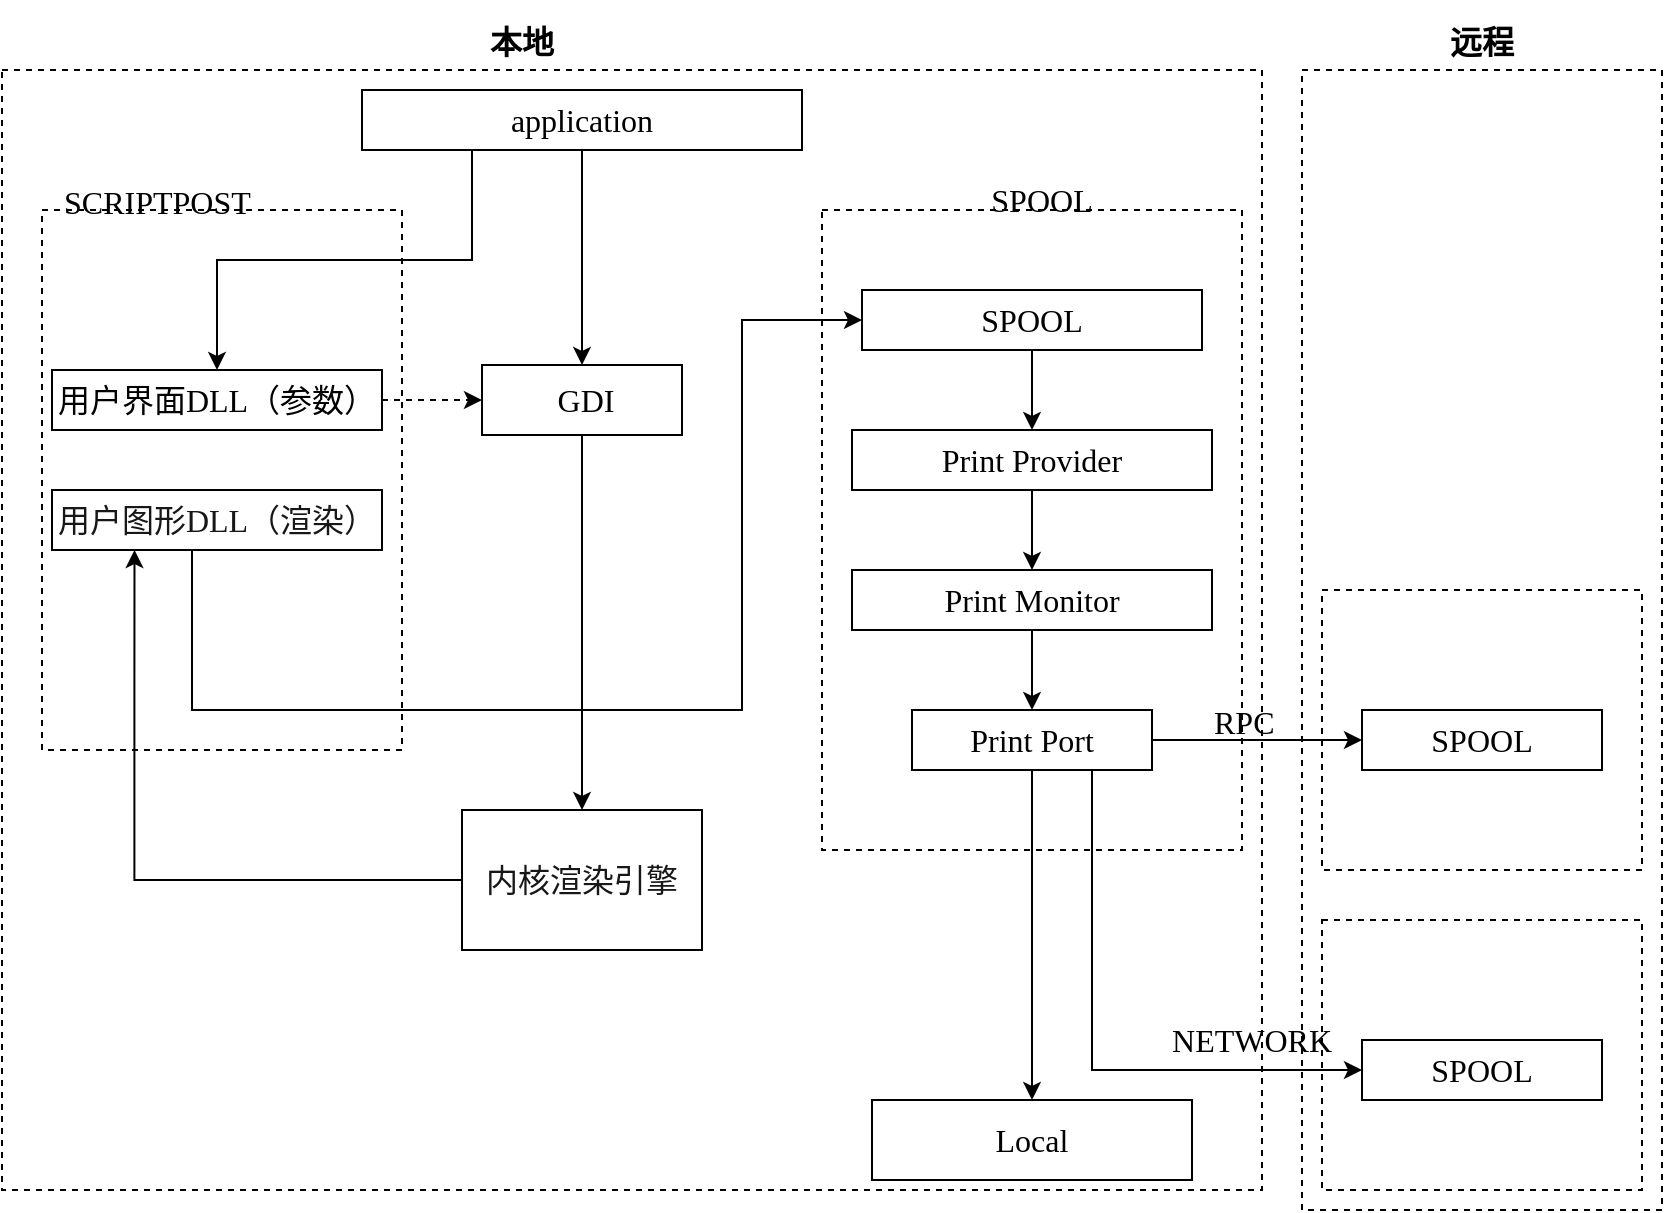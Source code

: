 <mxfile version="20.4.0" type="github">
  <diagram id="Hg01c8yL0vzKY2bh_a4h" name="第 1 页">
    <mxGraphModel dx="1483" dy="1996" grid="1" gridSize="10" guides="1" tooltips="1" connect="1" arrows="1" fold="1" page="1" pageScale="1" pageWidth="827" pageHeight="1169" math="0" shadow="0">
      <root>
        <mxCell id="0" />
        <mxCell id="1" parent="0" />
        <mxCell id="ICSgazTlzsJLQmgzwEMn-56" value="" style="rounded=0;whiteSpace=wrap;html=1;dashed=1;strokeWidth=1;fontColor=#000000;fillColor=none;fontFamily=Tahoma;fontStyle=0;fontSize=16;" vertex="1" parent="1">
          <mxGeometry x="720" y="10" width="180" height="570" as="geometry" />
        </mxCell>
        <mxCell id="ICSgazTlzsJLQmgzwEMn-52" value="" style="rounded=0;whiteSpace=wrap;html=1;strokeWidth=1;fontColor=#000000;fillColor=none;dashed=1;fontFamily=Tahoma;fontStyle=0;fontSize=16;" vertex="1" parent="1">
          <mxGeometry x="70" y="10" width="630" height="560" as="geometry" />
        </mxCell>
        <mxCell id="ICSgazTlzsJLQmgzwEMn-19" style="edgeStyle=orthogonalEdgeStyle;rounded=0;orthogonalLoop=1;jettySize=auto;html=1;exitX=0.25;exitY=1;exitDx=0;exitDy=0;entryX=0.5;entryY=0;entryDx=0;entryDy=0;fontColor=#000000;fontFamily=Tahoma;fontStyle=0;fontSize=16;" edge="1" parent="1" source="ICSgazTlzsJLQmgzwEMn-2" target="ICSgazTlzsJLQmgzwEMn-14">
          <mxGeometry relative="1" as="geometry" />
        </mxCell>
        <mxCell id="ICSgazTlzsJLQmgzwEMn-2" value="application" style="rounded=0;whiteSpace=wrap;html=1;fontFamily=Tahoma;fontStyle=0;fontSize=16;" vertex="1" parent="1">
          <mxGeometry x="250" y="20" width="220" height="30" as="geometry" />
        </mxCell>
        <mxCell id="ICSgazTlzsJLQmgzwEMn-68" style="edgeStyle=orthogonalEdgeStyle;rounded=0;orthogonalLoop=1;jettySize=auto;html=1;entryX=0.5;entryY=0;entryDx=0;entryDy=0;fontFamily=Tahoma;fontSize=16;fontColor=#000000;" edge="1" parent="1" source="ICSgazTlzsJLQmgzwEMn-3" target="ICSgazTlzsJLQmgzwEMn-6">
          <mxGeometry relative="1" as="geometry" />
        </mxCell>
        <mxCell id="ICSgazTlzsJLQmgzwEMn-3" value="&amp;nbsp;GDI" style="rounded=0;whiteSpace=wrap;html=1;fontSize=16;fontFamily=Tahoma;fontStyle=0" vertex="1" parent="1">
          <mxGeometry x="310" y="157.5" width="100" height="35" as="geometry" />
        </mxCell>
        <mxCell id="ICSgazTlzsJLQmgzwEMn-5" value="" style="endArrow=classic;html=1;rounded=0;entryX=0.5;entryY=0;entryDx=0;entryDy=0;fontFamily=Tahoma;fontStyle=0;fontSize=16;" edge="1" parent="1" source="ICSgazTlzsJLQmgzwEMn-2" target="ICSgazTlzsJLQmgzwEMn-3">
          <mxGeometry width="50" height="50" relative="1" as="geometry">
            <mxPoint x="360" y="220" as="sourcePoint" />
            <mxPoint x="360" y="240.711" as="targetPoint" />
          </mxGeometry>
        </mxCell>
        <mxCell id="ICSgazTlzsJLQmgzwEMn-53" style="edgeStyle=orthogonalEdgeStyle;rounded=0;orthogonalLoop=1;jettySize=auto;html=1;exitX=0;exitY=0.5;exitDx=0;exitDy=0;entryX=0.25;entryY=1;entryDx=0;entryDy=0;fontColor=#000000;fontFamily=Tahoma;fontStyle=0;fontSize=16;" edge="1" parent="1" source="ICSgazTlzsJLQmgzwEMn-6" target="ICSgazTlzsJLQmgzwEMn-15">
          <mxGeometry relative="1" as="geometry" />
        </mxCell>
        <mxCell id="ICSgazTlzsJLQmgzwEMn-6" value="&lt;div style=&quot;text-align: start; font-size: 16px;&quot;&gt;&lt;font color=&quot;#171717&quot; style=&quot;font-size: 16px;&quot;&gt;&lt;span style=&quot;font-size: 16px; background-color: rgb(255, 255, 255);&quot;&gt;&lt;span style=&quot;font-size: 16px;&quot;&gt;内核渲染引擎&lt;/span&gt;&lt;/span&gt;&lt;/font&gt;&lt;/div&gt;" style="rounded=0;whiteSpace=wrap;html=1;fontFamily=Tahoma;fontStyle=0;fontSize=16;" vertex="1" parent="1">
          <mxGeometry x="300" y="380" width="120" height="70" as="geometry" />
        </mxCell>
        <mxCell id="ICSgazTlzsJLQmgzwEMn-11" value="" style="rounded=0;whiteSpace=wrap;html=1;dashed=1;fillColor=none;fontFamily=Tahoma;fontStyle=0;fontSize=16;" vertex="1" parent="1">
          <mxGeometry x="90" y="80" width="180" height="270" as="geometry" />
        </mxCell>
        <mxCell id="ICSgazTlzsJLQmgzwEMn-59" style="edgeStyle=orthogonalEdgeStyle;rounded=0;orthogonalLoop=1;jettySize=auto;html=1;entryX=0;entryY=0.5;entryDx=0;entryDy=0;fontColor=#000000;dashed=1;fontFamily=Tahoma;fontStyle=0;fontSize=16;" edge="1" parent="1" source="ICSgazTlzsJLQmgzwEMn-14" target="ICSgazTlzsJLQmgzwEMn-3">
          <mxGeometry relative="1" as="geometry" />
        </mxCell>
        <mxCell id="ICSgazTlzsJLQmgzwEMn-14" value="&lt;font color=&quot;#000000&quot; style=&quot;font-size: 16px;&quot;&gt;&lt;span style=&quot;font-size: 16px; text-align: start; background-color: rgb(255, 255, 255);&quot;&gt;用户界面DLL（参数）&lt;/span&gt;&lt;/font&gt;" style="rounded=0;whiteSpace=wrap;html=1;fillColor=none;fontFamily=Tahoma;fontStyle=0;fontSize=16;" vertex="1" parent="1">
          <mxGeometry x="95" y="160" width="165" height="30" as="geometry" />
        </mxCell>
        <mxCell id="ICSgazTlzsJLQmgzwEMn-22" style="edgeStyle=orthogonalEdgeStyle;rounded=0;orthogonalLoop=1;jettySize=auto;html=1;entryX=0;entryY=0.5;entryDx=0;entryDy=0;fontColor=#000000;fontFamily=Tahoma;fontStyle=0;fontSize=16;" edge="1" parent="1" source="ICSgazTlzsJLQmgzwEMn-15" target="ICSgazTlzsJLQmgzwEMn-20">
          <mxGeometry relative="1" as="geometry">
            <Array as="points">
              <mxPoint x="165" y="330" />
              <mxPoint x="440" y="330" />
              <mxPoint x="440" y="135" />
            </Array>
          </mxGeometry>
        </mxCell>
        <mxCell id="ICSgazTlzsJLQmgzwEMn-15" value="&lt;div style=&quot;text-align: start; font-size: 16px;&quot;&gt;&lt;font color=&quot;#171717&quot; style=&quot;font-size: 16px;&quot;&gt;&lt;span style=&quot;font-size: 16px; background-color: rgb(255, 255, 255);&quot;&gt;用户图形DLL（渲染）&lt;/span&gt;&lt;/font&gt;&lt;/div&gt;" style="rounded=0;whiteSpace=wrap;html=1;fillColor=none;fontFamily=Tahoma;fontStyle=0;fontSize=16;" vertex="1" parent="1">
          <mxGeometry x="95" y="220" width="165" height="30" as="geometry" />
        </mxCell>
        <mxCell id="ICSgazTlzsJLQmgzwEMn-18" value="SCRIPTPOST" style="text;strokeColor=none;fillColor=none;align=left;verticalAlign=middle;spacingLeft=4;spacingRight=4;overflow=hidden;points=[[0,0.5],[1,0.5]];portConstraint=eastwest;rotatable=0;fontColor=#000000;fontFamily=Tahoma;fontStyle=0;fontSize=16;" vertex="1" parent="1">
          <mxGeometry x="95" y="60" width="115" height="30" as="geometry" />
        </mxCell>
        <mxCell id="ICSgazTlzsJLQmgzwEMn-29" style="edgeStyle=orthogonalEdgeStyle;rounded=0;orthogonalLoop=1;jettySize=auto;html=1;exitX=0.5;exitY=1;exitDx=0;exitDy=0;entryX=0.5;entryY=0;entryDx=0;entryDy=0;fontColor=#000000;fontFamily=Tahoma;fontStyle=0;fontSize=16;" edge="1" parent="1" source="ICSgazTlzsJLQmgzwEMn-20" target="ICSgazTlzsJLQmgzwEMn-21">
          <mxGeometry relative="1" as="geometry" />
        </mxCell>
        <mxCell id="ICSgazTlzsJLQmgzwEMn-20" value="SPOOL" style="rounded=0;whiteSpace=wrap;html=1;fontColor=#000000;fillColor=none;fontFamily=Tahoma;fontStyle=0;fontSize=16;" vertex="1" parent="1">
          <mxGeometry x="500" y="120" width="170" height="30" as="geometry" />
        </mxCell>
        <mxCell id="ICSgazTlzsJLQmgzwEMn-30" style="edgeStyle=orthogonalEdgeStyle;rounded=0;orthogonalLoop=1;jettySize=auto;html=1;exitX=0.5;exitY=1;exitDx=0;exitDy=0;entryX=0.5;entryY=0;entryDx=0;entryDy=0;fontColor=#000000;fontFamily=Tahoma;fontStyle=0;fontSize=16;" edge="1" parent="1" source="ICSgazTlzsJLQmgzwEMn-21" target="ICSgazTlzsJLQmgzwEMn-28">
          <mxGeometry relative="1" as="geometry" />
        </mxCell>
        <mxCell id="ICSgazTlzsJLQmgzwEMn-21" value="Print Provider" style="rounded=0;whiteSpace=wrap;html=1;fontColor=#000000;fillColor=none;fontFamily=Tahoma;fontStyle=0;fontSize=16;" vertex="1" parent="1">
          <mxGeometry x="495" y="190" width="180" height="30" as="geometry" />
        </mxCell>
        <mxCell id="ICSgazTlzsJLQmgzwEMn-32" value="" style="edgeStyle=orthogonalEdgeStyle;rounded=0;orthogonalLoop=1;jettySize=auto;html=1;fontColor=#000000;fontFamily=Tahoma;fontStyle=0;fontSize=16;" edge="1" parent="1" source="ICSgazTlzsJLQmgzwEMn-28" target="ICSgazTlzsJLQmgzwEMn-31">
          <mxGeometry relative="1" as="geometry" />
        </mxCell>
        <mxCell id="ICSgazTlzsJLQmgzwEMn-28" value="Print Monitor" style="rounded=0;whiteSpace=wrap;html=1;strokeWidth=1;fontColor=#000000;fillColor=none;fontFamily=Tahoma;fontStyle=0;fontSize=16;" vertex="1" parent="1">
          <mxGeometry x="495" y="260" width="180" height="30" as="geometry" />
        </mxCell>
        <mxCell id="ICSgazTlzsJLQmgzwEMn-36" style="edgeStyle=orthogonalEdgeStyle;rounded=0;orthogonalLoop=1;jettySize=auto;html=1;exitX=1;exitY=0.5;exitDx=0;exitDy=0;fontColor=#000000;fontFamily=Tahoma;fontStyle=0;fontSize=16;" edge="1" parent="1" source="ICSgazTlzsJLQmgzwEMn-31" target="ICSgazTlzsJLQmgzwEMn-34">
          <mxGeometry relative="1" as="geometry" />
        </mxCell>
        <mxCell id="ICSgazTlzsJLQmgzwEMn-48" style="edgeStyle=orthogonalEdgeStyle;rounded=0;orthogonalLoop=1;jettySize=auto;html=1;fontColor=#000000;fontFamily=Tahoma;fontStyle=0;fontSize=16;" edge="1" parent="1" source="ICSgazTlzsJLQmgzwEMn-31" target="ICSgazTlzsJLQmgzwEMn-46">
          <mxGeometry relative="1" as="geometry" />
        </mxCell>
        <mxCell id="ICSgazTlzsJLQmgzwEMn-51" style="edgeStyle=orthogonalEdgeStyle;rounded=0;orthogonalLoop=1;jettySize=auto;html=1;exitX=0.75;exitY=1;exitDx=0;exitDy=0;entryX=0;entryY=0.5;entryDx=0;entryDy=0;fontColor=#000000;fontFamily=Tahoma;fontStyle=0;fontSize=16;" edge="1" parent="1" source="ICSgazTlzsJLQmgzwEMn-31" target="ICSgazTlzsJLQmgzwEMn-41">
          <mxGeometry relative="1" as="geometry" />
        </mxCell>
        <mxCell id="ICSgazTlzsJLQmgzwEMn-31" value="Print Port" style="rounded=0;whiteSpace=wrap;html=1;strokeWidth=1;fontColor=#000000;fillColor=none;fontFamily=Tahoma;fontStyle=0;fontSize=16;" vertex="1" parent="1">
          <mxGeometry x="525" y="330" width="120" height="30" as="geometry" />
        </mxCell>
        <mxCell id="ICSgazTlzsJLQmgzwEMn-33" value="" style="rounded=0;whiteSpace=wrap;html=1;strokeWidth=1;fontColor=#000000;fillColor=none;dashed=1;fontFamily=Tahoma;fontStyle=0;fontSize=16;" vertex="1" parent="1">
          <mxGeometry x="730" y="270" width="160" height="140" as="geometry" />
        </mxCell>
        <mxCell id="ICSgazTlzsJLQmgzwEMn-34" value="SPOOL" style="rounded=0;whiteSpace=wrap;html=1;strokeWidth=1;fontColor=#000000;fillColor=none;fontFamily=Tahoma;fontStyle=0;fontSize=16;" vertex="1" parent="1">
          <mxGeometry x="750" y="330" width="120" height="30" as="geometry" />
        </mxCell>
        <mxCell id="ICSgazTlzsJLQmgzwEMn-37" value="RPC" style="text;strokeColor=none;fillColor=none;align=left;verticalAlign=middle;spacingLeft=4;spacingRight=4;overflow=hidden;points=[[0,0.5],[1,0.5]];portConstraint=eastwest;rotatable=0;strokeWidth=1;fontColor=#000000;fontFamily=Tahoma;fontStyle=0;fontSize=16;" vertex="1" parent="1">
          <mxGeometry x="670" y="320" width="60" height="30" as="geometry" />
        </mxCell>
        <mxCell id="ICSgazTlzsJLQmgzwEMn-40" value="" style="rounded=0;whiteSpace=wrap;html=1;strokeWidth=1;fontColor=#000000;fillColor=none;dashed=1;fontFamily=Tahoma;fontStyle=0;fontSize=16;" vertex="1" parent="1">
          <mxGeometry x="730" y="435" width="160" height="135" as="geometry" />
        </mxCell>
        <mxCell id="ICSgazTlzsJLQmgzwEMn-41" value="SPOOL" style="rounded=0;whiteSpace=wrap;html=1;strokeWidth=1;fontColor=#000000;fillColor=none;fontFamily=Tahoma;fontStyle=0;fontSize=16;" vertex="1" parent="1">
          <mxGeometry x="750" y="495" width="120" height="30" as="geometry" />
        </mxCell>
        <mxCell id="ICSgazTlzsJLQmgzwEMn-45" value="NETWORK" style="text;html=1;strokeColor=none;fillColor=none;align=center;verticalAlign=middle;whiteSpace=wrap;rounded=0;strokeWidth=1;fontColor=#000000;fontFamily=Tahoma;fontStyle=0;fontSize=16;" vertex="1" parent="1">
          <mxGeometry x="665" y="480" width="60" height="30" as="geometry" />
        </mxCell>
        <mxCell id="ICSgazTlzsJLQmgzwEMn-46" value="Local" style="rounded=0;whiteSpace=wrap;html=1;strokeWidth=1;fontColor=#000000;fillColor=none;fontFamily=Tahoma;fontStyle=0;fontSize=16;" vertex="1" parent="1">
          <mxGeometry x="505" y="525" width="160" height="40" as="geometry" />
        </mxCell>
        <mxCell id="ICSgazTlzsJLQmgzwEMn-54" value="" style="rounded=0;whiteSpace=wrap;html=1;dashed=1;strokeWidth=1;fontColor=#000000;fillColor=none;fontFamily=Tahoma;fontStyle=0;fontSize=16;" vertex="1" parent="1">
          <mxGeometry x="480" y="80" width="210" height="320" as="geometry" />
        </mxCell>
        <mxCell id="ICSgazTlzsJLQmgzwEMn-55" value="SPOOL" style="text;html=1;strokeColor=none;fillColor=none;align=center;verticalAlign=middle;whiteSpace=wrap;rounded=0;dashed=1;strokeWidth=1;fontColor=#000000;fontFamily=Tahoma;fontStyle=0;fontSize=16;" vertex="1" parent="1">
          <mxGeometry x="560" y="60" width="60" height="30" as="geometry" />
        </mxCell>
        <mxCell id="ICSgazTlzsJLQmgzwEMn-57" value="&lt;h1 style=&quot;font-size: 16px;&quot;&gt;本地&lt;/h1&gt;" style="text;html=1;strokeColor=none;fillColor=none;align=center;verticalAlign=middle;whiteSpace=wrap;rounded=0;dashed=1;strokeWidth=1;fontColor=#000000;fontFamily=Tahoma;fontStyle=0;fontSize=16;" vertex="1" parent="1">
          <mxGeometry x="300" y="-19" width="60" height="30" as="geometry" />
        </mxCell>
        <mxCell id="ICSgazTlzsJLQmgzwEMn-58" value="&lt;h1 style=&quot;font-size: 16px;&quot;&gt;远程&lt;/h1&gt;" style="text;html=1;strokeColor=none;fillColor=none;align=center;verticalAlign=middle;whiteSpace=wrap;rounded=0;dashed=1;strokeWidth=1;fontColor=#000000;fontFamily=Tahoma;fontStyle=0;fontSize=16;" vertex="1" parent="1">
          <mxGeometry x="780" y="-19" width="60" height="30" as="geometry" />
        </mxCell>
      </root>
    </mxGraphModel>
  </diagram>
</mxfile>
